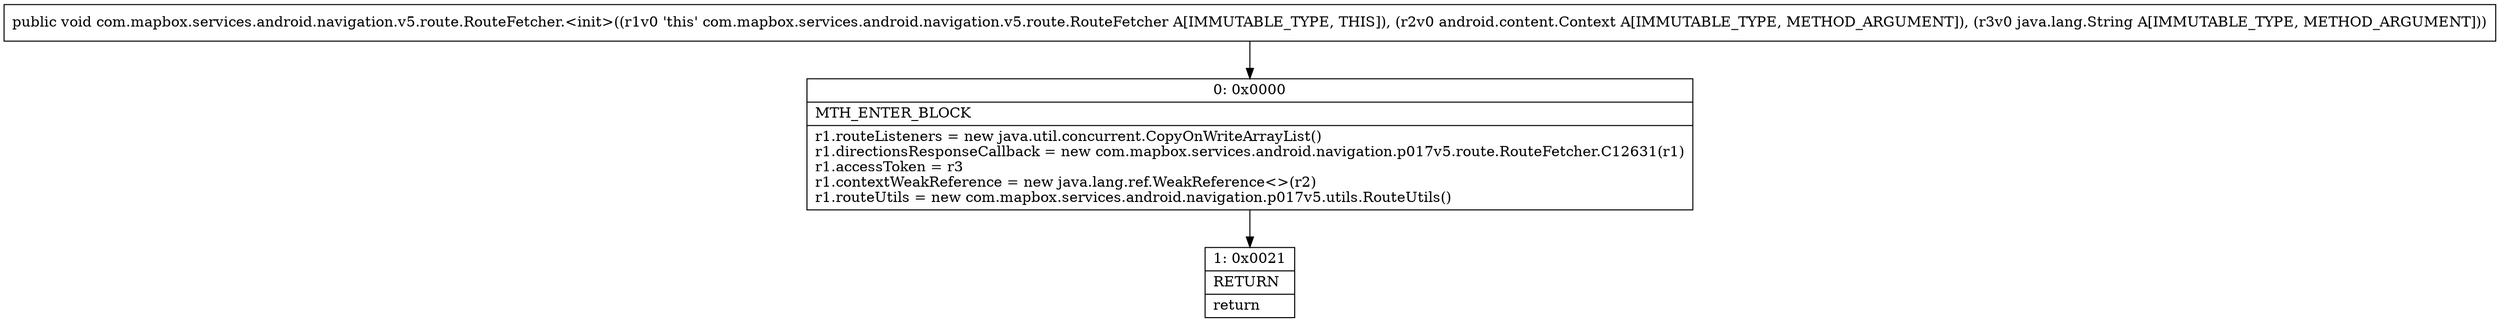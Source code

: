 digraph "CFG forcom.mapbox.services.android.navigation.v5.route.RouteFetcher.\<init\>(Landroid\/content\/Context;Ljava\/lang\/String;)V" {
Node_0 [shape=record,label="{0\:\ 0x0000|MTH_ENTER_BLOCK\l|r1.routeListeners = new java.util.concurrent.CopyOnWriteArrayList()\lr1.directionsResponseCallback = new com.mapbox.services.android.navigation.p017v5.route.RouteFetcher.C12631(r1)\lr1.accessToken = r3\lr1.contextWeakReference = new java.lang.ref.WeakReference\<\>(r2)\lr1.routeUtils = new com.mapbox.services.android.navigation.p017v5.utils.RouteUtils()\l}"];
Node_1 [shape=record,label="{1\:\ 0x0021|RETURN\l|return\l}"];
MethodNode[shape=record,label="{public void com.mapbox.services.android.navigation.v5.route.RouteFetcher.\<init\>((r1v0 'this' com.mapbox.services.android.navigation.v5.route.RouteFetcher A[IMMUTABLE_TYPE, THIS]), (r2v0 android.content.Context A[IMMUTABLE_TYPE, METHOD_ARGUMENT]), (r3v0 java.lang.String A[IMMUTABLE_TYPE, METHOD_ARGUMENT])) }"];
MethodNode -> Node_0;
Node_0 -> Node_1;
}

